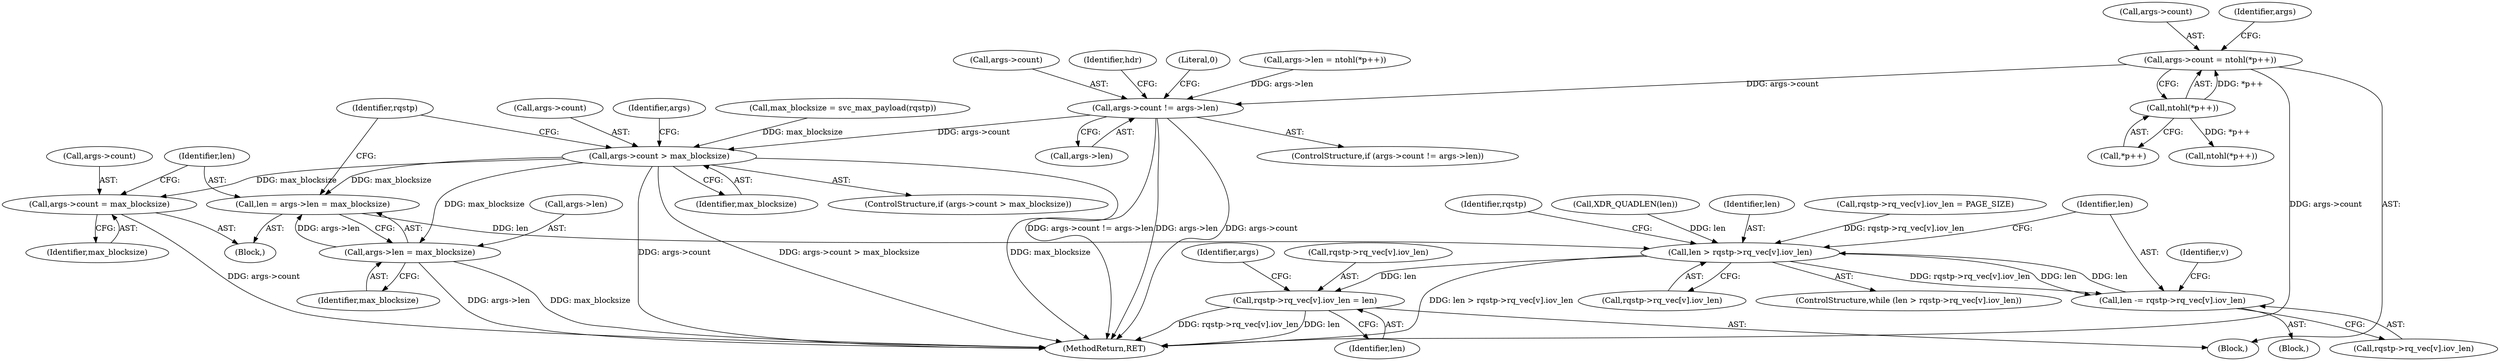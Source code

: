 digraph "0_linux_13bf9fbff0e5e099e2b6f003a0ab8ae145436309_0@pointer" {
"1000154" [label="(Call,args->count = ntohl(*p++))"];
"1000158" [label="(Call,ntohl(*p++))"];
"1000195" [label="(Call,args->count != args->len)"];
"1000240" [label="(Call,args->count > max_blocksize)"];
"1000246" [label="(Call,args->count = max_blocksize)"];
"1000251" [label="(Call,len = args->len = max_blocksize)"];
"1000286" [label="(Call,len > rqstp->rq_vec[v].iov_len)"];
"1000296" [label="(Call,len -= rqstp->rq_vec[v].iov_len)"];
"1000330" [label="(Call,rqstp->rq_vec[v].iov_len = len)"];
"1000253" [label="(Call,args->len = max_blocksize)"];
"1000285" [label="(ControlStructure,while (len > rqstp->rq_vec[v].iov_len))"];
"1000348" [label="(MethodReturn,RET)"];
"1000166" [label="(Call,ntohl(*p++))"];
"1000250" [label="(Identifier,max_blocksize)"];
"1000196" [label="(Call,args->count)"];
"1000287" [label="(Identifier,len)"];
"1000330" [label="(Call,rqstp->rq_vec[v].iov_len = len)"];
"1000321" [label="(Call,rqstp->rq_vec[v].iov_len = PAGE_SIZE)"];
"1000247" [label="(Call,args->count)"];
"1000246" [label="(Call,args->count = max_blocksize)"];
"1000334" [label="(Identifier,rqstp)"];
"1000257" [label="(Identifier,max_blocksize)"];
"1000252" [label="(Identifier,len)"];
"1000194" [label="(ControlStructure,if (args->count != args->len))"];
"1000297" [label="(Identifier,len)"];
"1000331" [label="(Call,rqstp->rq_vec[v].iov_len)"];
"1000155" [label="(Call,args->count)"];
"1000205" [label="(Identifier,hdr)"];
"1000248" [label="(Identifier,args)"];
"1000295" [label="(Block,)"];
"1000286" [label="(Call,len > rqstp->rq_vec[v].iov_len)"];
"1000251" [label="(Call,len = args->len = max_blocksize)"];
"1000113" [label="(Call,max_blocksize = svc_max_payload(rqstp))"];
"1000164" [label="(Identifier,args)"];
"1000203" [label="(Literal,0)"];
"1000298" [label="(Call,rqstp->rq_vec[v].iov_len)"];
"1000245" [label="(Block,)"];
"1000341" [label="(Identifier,args)"];
"1000240" [label="(Call,args->count > max_blocksize)"];
"1000107" [label="(Block,)"];
"1000159" [label="(Call,*p++)"];
"1000241" [label="(Call,args->count)"];
"1000244" [label="(Identifier,max_blocksize)"];
"1000253" [label="(Call,args->len = max_blocksize)"];
"1000195" [label="(Call,args->count != args->len)"];
"1000338" [label="(Identifier,len)"];
"1000154" [label="(Call,args->count = ntohl(*p++))"];
"1000306" [label="(Identifier,v)"];
"1000288" [label="(Call,rqstp->rq_vec[v].iov_len)"];
"1000234" [label="(Call,XDR_QUADLEN(len))"];
"1000158" [label="(Call,ntohl(*p++))"];
"1000172" [label="(Call,args->len = ntohl(*p++))"];
"1000199" [label="(Call,args->len)"];
"1000262" [label="(Identifier,rqstp)"];
"1000239" [label="(ControlStructure,if (args->count > max_blocksize))"];
"1000296" [label="(Call,len -= rqstp->rq_vec[v].iov_len)"];
"1000254" [label="(Call,args->len)"];
"1000154" -> "1000107"  [label="AST: "];
"1000154" -> "1000158"  [label="CFG: "];
"1000155" -> "1000154"  [label="AST: "];
"1000158" -> "1000154"  [label="AST: "];
"1000164" -> "1000154"  [label="CFG: "];
"1000154" -> "1000348"  [label="DDG: args->count"];
"1000158" -> "1000154"  [label="DDG: *p++"];
"1000154" -> "1000195"  [label="DDG: args->count"];
"1000158" -> "1000159"  [label="CFG: "];
"1000159" -> "1000158"  [label="AST: "];
"1000158" -> "1000166"  [label="DDG: *p++"];
"1000195" -> "1000194"  [label="AST: "];
"1000195" -> "1000199"  [label="CFG: "];
"1000196" -> "1000195"  [label="AST: "];
"1000199" -> "1000195"  [label="AST: "];
"1000203" -> "1000195"  [label="CFG: "];
"1000205" -> "1000195"  [label="CFG: "];
"1000195" -> "1000348"  [label="DDG: args->count != args->len"];
"1000195" -> "1000348"  [label="DDG: args->len"];
"1000195" -> "1000348"  [label="DDG: args->count"];
"1000172" -> "1000195"  [label="DDG: args->len"];
"1000195" -> "1000240"  [label="DDG: args->count"];
"1000240" -> "1000239"  [label="AST: "];
"1000240" -> "1000244"  [label="CFG: "];
"1000241" -> "1000240"  [label="AST: "];
"1000244" -> "1000240"  [label="AST: "];
"1000248" -> "1000240"  [label="CFG: "];
"1000262" -> "1000240"  [label="CFG: "];
"1000240" -> "1000348"  [label="DDG: args->count > max_blocksize"];
"1000240" -> "1000348"  [label="DDG: max_blocksize"];
"1000240" -> "1000348"  [label="DDG: args->count"];
"1000113" -> "1000240"  [label="DDG: max_blocksize"];
"1000240" -> "1000246"  [label="DDG: max_blocksize"];
"1000240" -> "1000251"  [label="DDG: max_blocksize"];
"1000240" -> "1000253"  [label="DDG: max_blocksize"];
"1000246" -> "1000245"  [label="AST: "];
"1000246" -> "1000250"  [label="CFG: "];
"1000247" -> "1000246"  [label="AST: "];
"1000250" -> "1000246"  [label="AST: "];
"1000252" -> "1000246"  [label="CFG: "];
"1000246" -> "1000348"  [label="DDG: args->count"];
"1000251" -> "1000245"  [label="AST: "];
"1000251" -> "1000253"  [label="CFG: "];
"1000252" -> "1000251"  [label="AST: "];
"1000253" -> "1000251"  [label="AST: "];
"1000262" -> "1000251"  [label="CFG: "];
"1000253" -> "1000251"  [label="DDG: args->len"];
"1000251" -> "1000286"  [label="DDG: len"];
"1000286" -> "1000285"  [label="AST: "];
"1000286" -> "1000288"  [label="CFG: "];
"1000287" -> "1000286"  [label="AST: "];
"1000288" -> "1000286"  [label="AST: "];
"1000297" -> "1000286"  [label="CFG: "];
"1000334" -> "1000286"  [label="CFG: "];
"1000286" -> "1000348"  [label="DDG: len > rqstp->rq_vec[v].iov_len"];
"1000234" -> "1000286"  [label="DDG: len"];
"1000296" -> "1000286"  [label="DDG: len"];
"1000321" -> "1000286"  [label="DDG: rqstp->rq_vec[v].iov_len"];
"1000286" -> "1000296"  [label="DDG: rqstp->rq_vec[v].iov_len"];
"1000286" -> "1000296"  [label="DDG: len"];
"1000286" -> "1000330"  [label="DDG: len"];
"1000296" -> "1000295"  [label="AST: "];
"1000296" -> "1000298"  [label="CFG: "];
"1000297" -> "1000296"  [label="AST: "];
"1000298" -> "1000296"  [label="AST: "];
"1000306" -> "1000296"  [label="CFG: "];
"1000330" -> "1000107"  [label="AST: "];
"1000330" -> "1000338"  [label="CFG: "];
"1000331" -> "1000330"  [label="AST: "];
"1000338" -> "1000330"  [label="AST: "];
"1000341" -> "1000330"  [label="CFG: "];
"1000330" -> "1000348"  [label="DDG: rqstp->rq_vec[v].iov_len"];
"1000330" -> "1000348"  [label="DDG: len"];
"1000253" -> "1000257"  [label="CFG: "];
"1000254" -> "1000253"  [label="AST: "];
"1000257" -> "1000253"  [label="AST: "];
"1000253" -> "1000348"  [label="DDG: args->len"];
"1000253" -> "1000348"  [label="DDG: max_blocksize"];
}
